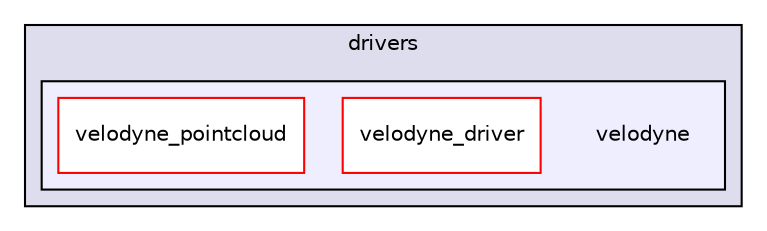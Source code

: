 digraph "modules/drivers/velodyne" {
  compound=true
  node [ fontsize="10", fontname="Helvetica"];
  edge [ labelfontsize="10", labelfontname="Helvetica"];
  subgraph clusterdir_fa7c3dda3a065b7e0bb8d7e2b3a94e74 {
    graph [ bgcolor="#ddddee", pencolor="black", label="drivers" fontname="Helvetica", fontsize="10", URL="dir_fa7c3dda3a065b7e0bb8d7e2b3a94e74.html"]
  subgraph clusterdir_70a2432e430bda682e3f6664fec21d91 {
    graph [ bgcolor="#eeeeff", pencolor="black", label="" URL="dir_70a2432e430bda682e3f6664fec21d91.html"];
    dir_70a2432e430bda682e3f6664fec21d91 [shape=plaintext label="velodyne"];
    dir_777320f9082b5c26687a5b05fd0525de [shape=box label="velodyne_driver" color="red" fillcolor="white" style="filled" URL="dir_777320f9082b5c26687a5b05fd0525de.html"];
    dir_d083e3f5f1bd3449b91bc48d35b0a7ba [shape=box label="velodyne_pointcloud" color="red" fillcolor="white" style="filled" URL="dir_d083e3f5f1bd3449b91bc48d35b0a7ba.html"];
  }
  }
}
